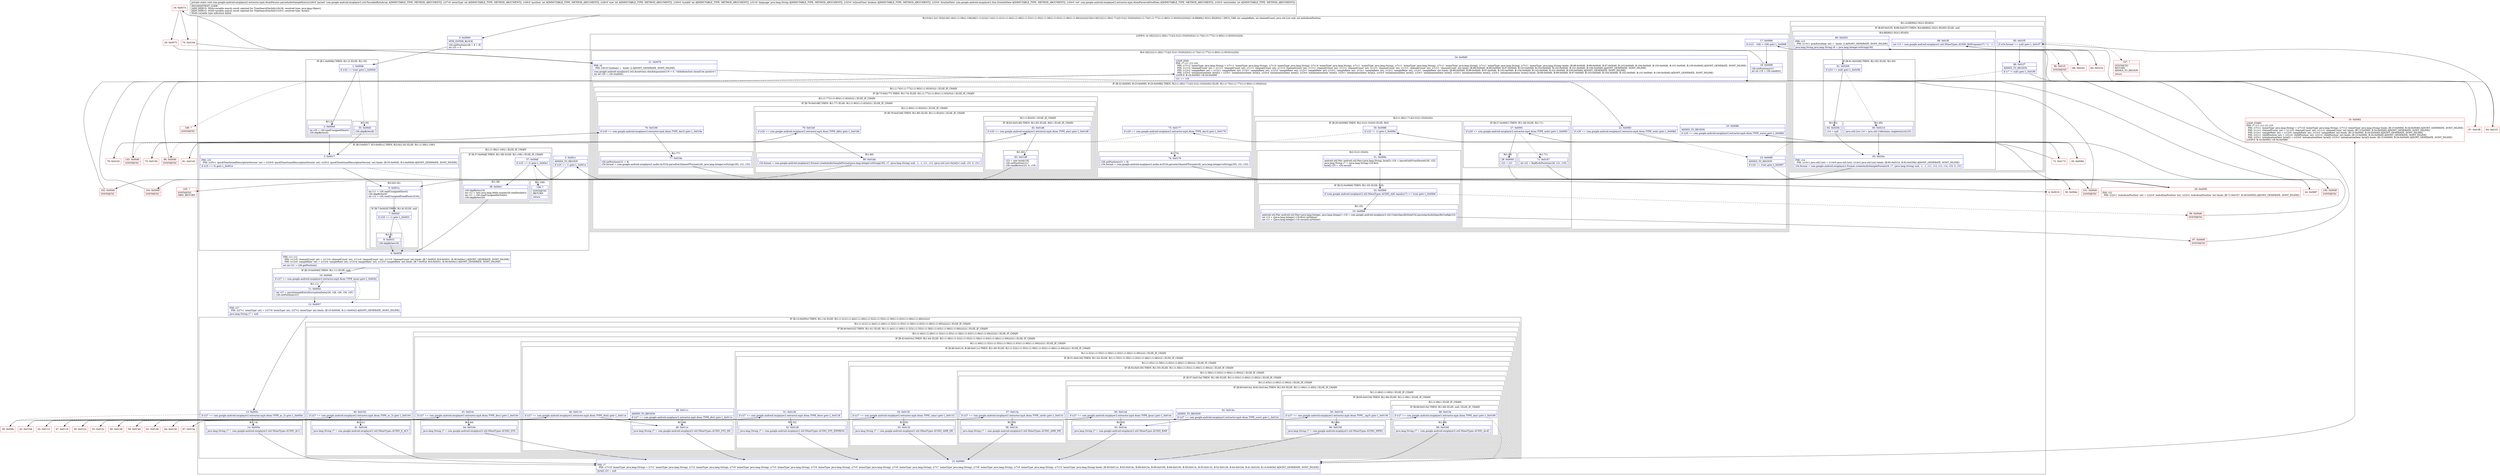 digraph "CFG forcom.google.android.exoplayer2.extractor.mp4.AtomParsers.parseAudioSampleEntry(Lcom\/google\/android\/exoplayer2\/util\/ParsableByteArray;IIIILjava\/lang\/String;ZLcom\/google\/android\/exoplayer2\/drm\/DrmInitData;Lcom\/google\/android\/exoplayer2\/extractor\/mp4\/AtomParsers$StsdData;I)V" {
subgraph cluster_Region_1424736695 {
label = "R(10:0|(1:2)(1:35)|(2:6|(1:8))(1:(1:38)(1:106))|9|(1:11)|12|(1:14)(1:(1:41)(1:(1:44)(1:(1:49)(1:(1:52)(1:(1:55)(1:(1:58)(1:(1:63)(1:(1:66)(1:(1:69))))))))))|15|(4:18|21|(2:(1:28)(1:71)|(2:31|(1:33)(0))(0))(1:(1:74)(1:(1:77)(1:(1:80)(1:(1:83)(0)))))|34)|(1:(4:88|90|(1:92)(1:95)|93))) | DECL_VAR: int sampleRate, int channelCount, java.util.List null, int esdsAtomPosition\l";
node [shape=record,color=blue];
Node_0 [shape=record,label="{0\:\ 0x0000|MTH_ENTER_BLOCK\l|r26.setPosition(r28 + 8 + 8)\lint r25 = 0\l}"];
subgraph cluster_IfRegion_1902882381 {
label = "IF [B:1:0x000b] THEN: R(1:2) ELSE: R(1:35)";
node [shape=record,color=blue];
Node_1 [shape=record,label="{1\:\ 0x000b|if (r32 == true) goto L_0x000d\l}"];
subgraph cluster_Region_1384756033 {
label = "R(1:2)";
node [shape=record,color=blue];
Node_2 [shape=record,label="{2\:\ 0x000d|int r25 = r26.readUnsignedShort()\lr26.skipBytes(6)\l}"];
}
subgraph cluster_Region_994491485 {
label = "R(1:35)";
node [shape=record,color=blue];
Node_35 [shape=record,label="{35\:\ 0x00d3|r26.skipBytes(8)\l}"];
}
}
subgraph cluster_IfRegion_1715736328 {
label = "IF [B:3:0x0017, B:5:0x001c] THEN: R(2:6|(1:8)) ELSE: R(1:(1:38)(1:106))";
node [shape=record,color=blue];
Node_3 [shape=record,label="{3\:\ 0x0017|PHI: r25 \l  PHI: (r25v1 'quickTimeSoundDescriptionVersion' int) = (r25v0 'quickTimeSoundDescriptionVersion' int), (r25v2 'quickTimeSoundDescriptionVersion' int) binds: [B:35:0x00d3, B:2:0x000d] A[DONT_GENERATE, DONT_INLINE]\l|if (r25 == 0) goto L_0x001e\l}"];
Node_5 [shape=record,label="{5\:\ 0x001c|ADDED_TO_REGION\l|if (r25 == 1) goto L_0x001e\l}"];
subgraph cluster_Region_1612057173 {
label = "R(2:6|(1:8))";
node [shape=record,color=blue];
Node_6 [shape=record,label="{6\:\ 0x001e|int r11 = r26.readUnsignedShort()\lr26.skipBytes(6)\lint r12 = r26.readUnsignedFixedPoint1616()\l}"];
subgraph cluster_IfRegion_864836518 {
label = "IF [B:7:0x002f] THEN: R(1:8) ELSE: null";
node [shape=record,color=blue];
Node_7 [shape=record,label="{7\:\ 0x002f|if (r25 == 1) goto L_0x0031\l}"];
subgraph cluster_Region_1422583111 {
label = "R(1:8)";
node [shape=record,color=blue];
Node_8 [shape=record,label="{8\:\ 0x0031|r26.skipBytes(16)\l}"];
}
}
}
subgraph cluster_Region_1512741503 {
label = "R(1:(1:38)(1:106)) | ELSE_IF_CHAIN\l";
node [shape=record,color=blue];
subgraph cluster_IfRegion_962642457 {
label = "IF [B:37:0x00df] THEN: R(1:38) ELSE: R(1:106) | ELSE_IF_CHAIN\l";
node [shape=record,color=blue];
Node_37 [shape=record,label="{37\:\ 0x00df|if (r25 == 2) goto L_0x00e1\l}"];
subgraph cluster_Region_823540890 {
label = "R(1:38)";
node [shape=record,color=blue];
Node_38 [shape=record,label="{38\:\ 0x00e1|r26.skipBytes(16)\lint r12 = (int) java.lang.Math.round(r26.readDouble())\lint r11 = r26.readUnsignedIntToInt()\lr26.skipBytes(20)\l}"];
}
subgraph cluster_Region_1981763249 {
label = "R(1:106)";
node [shape=record,color=blue];
Node_106 [shape=record,label="{106\:\ ?|SYNTHETIC\lRETURN\l|return\l}"];
}
}
}
}
Node_9 [shape=record,label="{9\:\ 0x0038|PHI: r11 r12 \l  PHI: (r11v0 'channelCount' int) = (r11v4 'channelCount' int), (r11v4 'channelCount' int), (r11v5 'channelCount' int) binds: [B:7:0x002f, B:8:0x0031, B:38:0x00e1] A[DONT_GENERATE, DONT_INLINE]\l  PHI: (r12v0 'sampleRate' int) = (r12v4 'sampleRate' int), (r12v4 'sampleRate' int), (r12v5 'sampleRate' int) binds: [B:7:0x002f, B:8:0x0031, B:38:0x00e1] A[DONT_GENERATE, DONT_INLINE]\l|int int r21 = r26.getPosition()\l}"];
subgraph cluster_IfRegion_2016784507 {
label = "IF [B:10:0x0040] THEN: R(1:11) ELSE: null";
node [shape=record,color=blue];
Node_10 [shape=record,label="{10\:\ 0x0040|if (r27 == com.google.android.exoplayer2.extractor.mp4.Atom.TYPE_enca) goto L_0x0042\l}"];
subgraph cluster_Region_1260312250 {
label = "R(1:11)";
node [shape=record,color=blue];
Node_11 [shape=record,label="{11\:\ 0x0042|int r27 = parseSampleEntryEncryptionData(r26, r28, r29, r34, r35)\lr26.setPosition(r21)\l}"];
}
}
Node_12 [shape=record,label="{12\:\ 0x0057|PHI: r27 \l  PHI: (r27v1 'atomType' int) = (r27v0 'atomType' int), (r27v2 'atomType' int) binds: [B:10:0x0040, B:11:0x0042] A[DONT_GENERATE, DONT_INLINE]\l|java.lang.String r7 = null\l}"];
subgraph cluster_IfRegion_2077659879 {
label = "IF [B:13:0x005c] THEN: R(1:14) ELSE: R(1:(1:41)(1:(1:44)(1:(1:49)(1:(1:52)(1:(1:55)(1:(1:58)(1:(1:63)(1:(1:66)(1:(1:69))))))))))";
node [shape=record,color=blue];
Node_13 [shape=record,label="{13\:\ 0x005c|if (r27 == com.google.android.exoplayer2.extractor.mp4.Atom.TYPE_ac_3) goto L_0x005e\l}"];
subgraph cluster_Region_542845162 {
label = "R(1:14)";
node [shape=record,color=blue];
Node_14 [shape=record,label="{14\:\ 0x005e|java.lang.String r7 = com.google.android.exoplayer2.util.MimeTypes.AUDIO_AC3\l}"];
}
subgraph cluster_Region_1965102720 {
label = "R(1:(1:41)(1:(1:44)(1:(1:49)(1:(1:52)(1:(1:55)(1:(1:58)(1:(1:63)(1:(1:66)(1:(1:69)))))))))) | ELSE_IF_CHAIN\l";
node [shape=record,color=blue];
subgraph cluster_IfRegion_2043126867 {
label = "IF [B:40:0x0102] THEN: R(1:41) ELSE: R(1:(1:44)(1:(1:49)(1:(1:52)(1:(1:55)(1:(1:58)(1:(1:63)(1:(1:66)(1:(1:69))))))))) | ELSE_IF_CHAIN\l";
node [shape=record,color=blue];
Node_40 [shape=record,label="{40\:\ 0x0102|if (r27 == com.google.android.exoplayer2.extractor.mp4.Atom.TYPE_ec_3) goto L_0x0104\l}"];
subgraph cluster_Region_1917114243 {
label = "R(1:41)";
node [shape=record,color=blue];
Node_41 [shape=record,label="{41\:\ 0x0104|java.lang.String r7 = com.google.android.exoplayer2.util.MimeTypes.AUDIO_E_AC3\l}"];
}
subgraph cluster_Region_740586872 {
label = "R(1:(1:44)(1:(1:49)(1:(1:52)(1:(1:55)(1:(1:58)(1:(1:63)(1:(1:66)(1:(1:69))))))))) | ELSE_IF_CHAIN\l";
node [shape=record,color=blue];
subgraph cluster_IfRegion_1663736753 {
label = "IF [B:43:0x010c] THEN: R(1:44) ELSE: R(1:(1:49)(1:(1:52)(1:(1:55)(1:(1:58)(1:(1:63)(1:(1:66)(1:(1:69)))))))) | ELSE_IF_CHAIN\l";
node [shape=record,color=blue];
Node_43 [shape=record,label="{43\:\ 0x010c|if (r27 == com.google.android.exoplayer2.extractor.mp4.Atom.TYPE_dtsc) goto L_0x010e\l}"];
subgraph cluster_Region_477563040 {
label = "R(1:44)";
node [shape=record,color=blue];
Node_44 [shape=record,label="{44\:\ 0x010e|java.lang.String r7 = com.google.android.exoplayer2.util.MimeTypes.AUDIO_DTS\l}"];
}
subgraph cluster_Region_507647042 {
label = "R(1:(1:49)(1:(1:52)(1:(1:55)(1:(1:58)(1:(1:63)(1:(1:66)(1:(1:69)))))))) | ELSE_IF_CHAIN\l";
node [shape=record,color=blue];
subgraph cluster_IfRegion_1524883173 {
label = "IF [B:46:0x0116, B:48:0x011c] THEN: R(1:49) ELSE: R(1:(1:52)(1:(1:55)(1:(1:58)(1:(1:63)(1:(1:66)(1:(1:69))))))) | ELSE_IF_CHAIN\l";
node [shape=record,color=blue];
Node_46 [shape=record,label="{46\:\ 0x0116|if (r27 == com.google.android.exoplayer2.extractor.mp4.Atom.TYPE_dtsh) goto L_0x011e\l}"];
Node_48 [shape=record,label="{48\:\ 0x011c|ADDED_TO_REGION\l|if (r27 == com.google.android.exoplayer2.extractor.mp4.Atom.TYPE_dtsl) goto L_0x011e\l}"];
subgraph cluster_Region_777996583 {
label = "R(1:49)";
node [shape=record,color=blue];
Node_49 [shape=record,label="{49\:\ 0x011e|java.lang.String r7 = com.google.android.exoplayer2.util.MimeTypes.AUDIO_DTS_HD\l}"];
}
subgraph cluster_Region_1432616820 {
label = "R(1:(1:52)(1:(1:55)(1:(1:58)(1:(1:63)(1:(1:66)(1:(1:69))))))) | ELSE_IF_CHAIN\l";
node [shape=record,color=blue];
subgraph cluster_IfRegion_1654849914 {
label = "IF [B:51:0x0126] THEN: R(1:52) ELSE: R(1:(1:55)(1:(1:58)(1:(1:63)(1:(1:66)(1:(1:69)))))) | ELSE_IF_CHAIN\l";
node [shape=record,color=blue];
Node_51 [shape=record,label="{51\:\ 0x0126|if (r27 == com.google.android.exoplayer2.extractor.mp4.Atom.TYPE_dtse) goto L_0x0128\l}"];
subgraph cluster_Region_901923601 {
label = "R(1:52)";
node [shape=record,color=blue];
Node_52 [shape=record,label="{52\:\ 0x0128|java.lang.String r7 = com.google.android.exoplayer2.util.MimeTypes.AUDIO_DTS_EXPRESS\l}"];
}
subgraph cluster_Region_1825438056 {
label = "R(1:(1:55)(1:(1:58)(1:(1:63)(1:(1:66)(1:(1:69)))))) | ELSE_IF_CHAIN\l";
node [shape=record,color=blue];
subgraph cluster_IfRegion_672995042 {
label = "IF [B:54:0x0130] THEN: R(1:55) ELSE: R(1:(1:58)(1:(1:63)(1:(1:66)(1:(1:69))))) | ELSE_IF_CHAIN\l";
node [shape=record,color=blue];
Node_54 [shape=record,label="{54\:\ 0x0130|if (r27 == com.google.android.exoplayer2.extractor.mp4.Atom.TYPE_samr) goto L_0x0132\l}"];
subgraph cluster_Region_271366008 {
label = "R(1:55)";
node [shape=record,color=blue];
Node_55 [shape=record,label="{55\:\ 0x0132|java.lang.String r7 = com.google.android.exoplayer2.util.MimeTypes.AUDIO_AMR_NB\l}"];
}
subgraph cluster_Region_1649394890 {
label = "R(1:(1:58)(1:(1:63)(1:(1:66)(1:(1:69))))) | ELSE_IF_CHAIN\l";
node [shape=record,color=blue];
subgraph cluster_IfRegion_404599080 {
label = "IF [B:57:0x013a] THEN: R(1:58) ELSE: R(1:(1:63)(1:(1:66)(1:(1:69)))) | ELSE_IF_CHAIN\l";
node [shape=record,color=blue];
Node_57 [shape=record,label="{57\:\ 0x013a|if (r27 == com.google.android.exoplayer2.extractor.mp4.Atom.TYPE_sawb) goto L_0x013c\l}"];
subgraph cluster_Region_1842373036 {
label = "R(1:58)";
node [shape=record,color=blue];
Node_58 [shape=record,label="{58\:\ 0x013c|java.lang.String r7 = com.google.android.exoplayer2.util.MimeTypes.AUDIO_AMR_WB\l}"];
}
subgraph cluster_Region_454565370 {
label = "R(1:(1:63)(1:(1:66)(1:(1:69)))) | ELSE_IF_CHAIN\l";
node [shape=record,color=blue];
subgraph cluster_IfRegion_1542627965 {
label = "IF [B:60:0x0144, B:62:0x014a] THEN: R(1:63) ELSE: R(1:(1:66)(1:(1:69))) | ELSE_IF_CHAIN\l";
node [shape=record,color=blue];
Node_60 [shape=record,label="{60\:\ 0x0144|if (r27 == com.google.android.exoplayer2.extractor.mp4.Atom.TYPE_lpcm) goto L_0x014c\l}"];
Node_62 [shape=record,label="{62\:\ 0x014a|ADDED_TO_REGION\l|if (r27 == com.google.android.exoplayer2.extractor.mp4.Atom.TYPE_sowt) goto L_0x014c\l}"];
subgraph cluster_Region_2052127284 {
label = "R(1:63)";
node [shape=record,color=blue];
Node_63 [shape=record,label="{63\:\ 0x014c|java.lang.String r7 = com.google.android.exoplayer2.util.MimeTypes.AUDIO_RAW\l}"];
}
subgraph cluster_Region_1200047197 {
label = "R(1:(1:66)(1:(1:69))) | ELSE_IF_CHAIN\l";
node [shape=record,color=blue];
subgraph cluster_IfRegion_845560180 {
label = "IF [B:65:0x0154] THEN: R(1:66) ELSE: R(1:(1:69)) | ELSE_IF_CHAIN\l";
node [shape=record,color=blue];
Node_65 [shape=record,label="{65\:\ 0x0154|if (r27 == com.google.android.exoplayer2.extractor.mp4.Atom.TYPE__mp3) goto L_0x0156\l}"];
subgraph cluster_Region_957485528 {
label = "R(1:66)";
node [shape=record,color=blue];
Node_66 [shape=record,label="{66\:\ 0x0156|java.lang.String r7 = com.google.android.exoplayer2.util.MimeTypes.AUDIO_MPEG\l}"];
}
subgraph cluster_Region_1774851343 {
label = "R(1:(1:69)) | ELSE_IF_CHAIN\l";
node [shape=record,color=blue];
subgraph cluster_IfRegion_660972289 {
label = "IF [B:68:0x015e] THEN: R(1:69) ELSE: null | ELSE_IF_CHAIN\l";
node [shape=record,color=blue];
Node_68 [shape=record,label="{68\:\ 0x015e|if (r27 == com.google.android.exoplayer2.extractor.mp4.Atom.TYPE_alac) goto L_0x0160\l}"];
subgraph cluster_Region_677492049 {
label = "R(1:69)";
node [shape=record,color=blue];
Node_69 [shape=record,label="{69\:\ 0x0160|java.lang.String r7 = com.google.android.exoplayer2.util.MimeTypes.AUDIO_ALAC\l}"];
}
}
}
}
}
}
}
}
}
}
}
}
}
}
}
}
}
}
}
}
Node_15 [shape=record,label="{15\:\ 0x0060|PHI: r7 \l  PHI: (r7v10 'mimeType' java.lang.String) = (r7v1 'mimeType' java.lang.String), (r7v2 'mimeType' java.lang.String), (r7v0 'mimeType' java.lang.String), (r7v3 'mimeType' java.lang.String), (r7v4 'mimeType' java.lang.String), (r7v5 'mimeType' java.lang.String), (r7v6 'mimeType' java.lang.String), (r7v7 'mimeType' java.lang.String), (r7v8 'mimeType' java.lang.String), (r7v9 'mimeType' java.lang.String), (r7v15 'mimeType' java.lang.String) binds: [B:49:0x011e, B:63:0x014c, B:68:0x015e, B:69:0x0160, B:66:0x0156, B:58:0x013c, B:55:0x0132, B:52:0x0128, B:44:0x010e, B:41:0x0104, B:14:0x005e] A[DONT_GENERATE, DONT_INLINE]\l|byte[] r23 = null\l}"];
subgraph cluster_LoopRegion_462039342 {
label = "LOOP:0: (4:18|21|(2:(1:28)(1:71)|(2:31|(1:33)(0))(0))(1:(1:74)(1:(1:77)(1:(1:80)(1:(1:83)(0)))))|34)";
node [shape=record,color=blue];
Node_17 [shape=record,label="{17\:\ 0x0066|if ((r21 \- r28) \< r29) goto L_0x0068\l}"];
subgraph cluster_Region_240730283 {
label = "R(4:18|21|(2:(1:28)(1:71)|(2:31|(1:33)(0))(0))(1:(1:74)(1:(1:77)(1:(1:80)(1:(1:83)(0)))))|34)";
node [shape=record,color=blue];
Node_18 [shape=record,label="{18\:\ 0x0068|r26.setPosition(r21)\lint int r19 = r26.readInt()\l}"];
Node_21 [shape=record,label="{21\:\ 0x0076|PHI: r6 \l  PHI: (r6v23 boolean) =  binds: [] A[DONT_GENERATE, DONT_INLINE]\l|com.google.android.exoplayer2.util.Assertions.checkArgument(r19 \> 0, \"childAtomSize should be positive\")\lint int r20 = r26.readInt()\l}"];
subgraph cluster_IfRegion_2022233819 {
label = "IF [B:22:0x0083, B:23:0x0085, B:25:0x008b] THEN: R(2:(1:28)(1:71)|(2:31|(1:33)(0))(0)) ELSE: R(1:(1:74)(1:(1:77)(1:(1:80)(1:(1:83)(0)))))";
node [shape=record,color=blue];
Node_22 [shape=record,label="{22\:\ 0x0083|if (r20 == com.google.android.exoplayer2.extractor.mp4.Atom.TYPE_esds) goto L_0x008d\l}"];
Node_23 [shape=record,label="{23\:\ 0x0085|ADDED_TO_REGION\l|if (r32 == true) goto L_0x0087\l}"];
Node_25 [shape=record,label="{25\:\ 0x008b|ADDED_TO_REGION\l|if (r20 == com.google.android.exoplayer2.extractor.mp4.Atom.TYPE_wave) goto L_0x008d\l}"];
subgraph cluster_Region_1513995804 {
label = "R(2:(1:28)(1:71)|(2:31|(1:33)(0))(0))";
node [shape=record,color=blue];
subgraph cluster_IfRegion_1132312462 {
label = "IF [B:27:0x0091] THEN: R(1:28) ELSE: R(1:71)";
node [shape=record,color=blue];
Node_27 [shape=record,label="{27\:\ 0x0091|if (r20 == com.google.android.exoplayer2.extractor.mp4.Atom.TYPE_esds) goto L_0x0093\l}"];
subgraph cluster_Region_469251113 {
label = "R(1:28)";
node [shape=record,color=blue];
Node_28 [shape=record,label="{28\:\ 0x0093|r22 = r21\l}"];
}
subgraph cluster_Region_1600152549 {
label = "R(1:71)";
node [shape=record,color=blue];
Node_71 [shape=record,label="{71\:\ 0x0167|int r22 = findEsdsPosition(r26, r21, r19)\l}"];
}
}
subgraph cluster_IfRegion_1494450614 {
label = "IF [B:30:0x0098] THEN: R(2:31|(1:33)(0)) ELSE: R(0)";
node [shape=record,color=blue];
Node_30 [shape=record,label="{30\:\ 0x0098|if (r22 != \-1) goto L_0x009a\l}"];
subgraph cluster_Region_128330180 {
label = "R(2:31|(1:33)(0))";
node [shape=record,color=blue];
Node_31 [shape=record,label="{31\:\ 0x009a|android.util.Pair android.util.Pair\<java.lang.String, byte[]\> r24 = parseEsdsFromParent(r26, r22)\ljava.lang.String r7 = (java.lang.String) r24.first\lbyte[] r23 = r24.second\l}"];
subgraph cluster_IfRegion_534422024 {
label = "IF [B:32:0x00b6] THEN: R(1:33) ELSE: R(0)";
node [shape=record,color=blue];
Node_32 [shape=record,label="{32\:\ 0x00b6|if (com.google.android.exoplayer2.util.MimeTypes.AUDIO_AAC.equals(r7) == true) goto L_0x00b8\l}"];
subgraph cluster_Region_653028815 {
label = "R(1:33)";
node [shape=record,color=blue];
Node_33 [shape=record,label="{33\:\ 0x00b8|android.util.Pair android.util.Pair\<java.lang.Integer, java.lang.Integer\> r18 = com.google.android.exoplayer2.util.CodecSpecificDataUtil.parseAacAudioSpecificConfig(r23)\lint r12 = ((java.lang.Integer) r18.first).intValue()\lint r11 = ((java.lang.Integer) r18.second).intValue()\l}"];
}
subgraph cluster_Region_1623758326 {
label = "R(0)";
node [shape=record,color=blue];
}
}
}
subgraph cluster_Region_1782533957 {
label = "R(0)";
node [shape=record,color=blue];
}
}
}
subgraph cluster_Region_1564852544 {
label = "R(1:(1:74)(1:(1:77)(1:(1:80)(1:(1:83)(0))))) | ELSE_IF_CHAIN\l";
node [shape=record,color=blue];
subgraph cluster_IfRegion_80832019 {
label = "IF [B:73:0x0177] THEN: R(1:74) ELSE: R(1:(1:77)(1:(1:80)(1:(1:83)(0)))) | ELSE_IF_CHAIN\l";
node [shape=record,color=blue];
Node_73 [shape=record,label="{73\:\ 0x0177|if (r20 == com.google.android.exoplayer2.extractor.mp4.Atom.TYPE_dac3) goto L_0x0179\l}"];
subgraph cluster_Region_1660339637 {
label = "R(1:74)";
node [shape=record,color=blue];
Node_74 [shape=record,label="{74\:\ 0x0179|r26.setPosition(r21 + 8)\lr34.format = com.google.android.exoplayer2.audio.Ac3Util.parseAc3AnnexFFormat(r26, java.lang.Integer.toString(r30), r31, r33)\l}"];
}
subgraph cluster_Region_404677999 {
label = "R(1:(1:77)(1:(1:80)(1:(1:83)(0)))) | ELSE_IF_CHAIN\l";
node [shape=record,color=blue];
subgraph cluster_IfRegion_1911538961 {
label = "IF [B:76:0x0198] THEN: R(1:77) ELSE: R(1:(1:80)(1:(1:83)(0))) | ELSE_IF_CHAIN\l";
node [shape=record,color=blue];
Node_76 [shape=record,label="{76\:\ 0x0198|if (r20 == com.google.android.exoplayer2.extractor.mp4.Atom.TYPE_dec3) goto L_0x019a\l}"];
subgraph cluster_Region_679433116 {
label = "R(1:77)";
node [shape=record,color=blue];
Node_77 [shape=record,label="{77\:\ 0x019a|r26.setPosition(r21 + 8)\lr34.format = com.google.android.exoplayer2.audio.Ac3Util.parseEAc3AnnexFFormat(r26, java.lang.Integer.toString(r30), r31, r33)\l}"];
}
subgraph cluster_Region_1012769983 {
label = "R(1:(1:80)(1:(1:83)(0))) | ELSE_IF_CHAIN\l";
node [shape=record,color=blue];
subgraph cluster_IfRegion_1332734969 {
label = "IF [B:79:0x01b9] THEN: R(1:80) ELSE: R(1:(1:83)(0)) | ELSE_IF_CHAIN\l";
node [shape=record,color=blue];
Node_79 [shape=record,label="{79\:\ 0x01b9|if (r20 == com.google.android.exoplayer2.extractor.mp4.Atom.TYPE_ddts) goto L_0x01bb\l}"];
subgraph cluster_Region_80545353 {
label = "R(1:80)";
node [shape=record,color=blue];
Node_80 [shape=record,label="{80\:\ 0x01bb|r34.format = com.google.android.exoplayer2.Format.createAudioSampleFormat(java.lang.Integer.toString(r30), r7, (java.lang.String) null, \-1, \-1, r11, r12, (java.util.List\<byte[]\>) null, r33, 0, r31)\l}"];
}
subgraph cluster_Region_738754838 {
label = "R(1:(1:83)(0)) | ELSE_IF_CHAIN\l";
node [shape=record,color=blue];
subgraph cluster_IfRegion_1635837021 {
label = "IF [B:82:0x01d6] THEN: R(1:83) ELSE: R(0) | ELSE_IF_CHAIN\l";
node [shape=record,color=blue];
Node_82 [shape=record,label="{82\:\ 0x01d6|if (r20 == com.google.android.exoplayer2.extractor.mp4.Atom.TYPE_alac) goto L_0x01d8\l}"];
subgraph cluster_Region_1920758726 {
label = "R(1:83)";
node [shape=record,color=blue];
Node_83 [shape=record,label="{83\:\ 0x01d8|r23 = new byte[r19]\lr26.setPosition(r21)\lr26.readBytes(r23, 0, r19)\l}"];
}
subgraph cluster_Region_1597245974 {
label = "R(0)";
node [shape=record,color=blue];
}
}
}
}
}
}
}
}
}
}
Node_34 [shape=record,label="{34\:\ 0x00d0|LOOP_END\lPHI: r7 r11 r12 r23 \l  PHI: (r7v12 'mimeType' java.lang.String) = (r7v11 'mimeType' java.lang.String), (r7v14 'mimeType' java.lang.String), (r7v14 'mimeType' java.lang.String), (r7v11 'mimeType' java.lang.String), (r7v11 'mimeType' java.lang.String), (r7v11 'mimeType' java.lang.String), (r7v11 'mimeType' java.lang.String), (r7v11 'mimeType' java.lang.String) binds: [B:98:0x00d0, B:99:0x00d0, B:97:0x00d0, B:103:0x00d0, B:104:0x00d0, B:102:0x00d0, B:101:0x00d0, B:100:0x00d0] A[DONT_GENERATE, DONT_INLINE]\l  PHI: (r11v2 'channelCount' int) = (r11v1 'channelCount' int), (r11v1 'channelCount' int), (r11v3 'channelCount' int), (r11v1 'channelCount' int), (r11v1 'channelCount' int), (r11v1 'channelCount' int), (r11v1 'channelCount' int), (r11v1 'channelCount' int) binds: [B:98:0x00d0, B:99:0x00d0, B:97:0x00d0, B:103:0x00d0, B:104:0x00d0, B:102:0x00d0, B:101:0x00d0, B:100:0x00d0] A[DONT_GENERATE, DONT_INLINE]\l  PHI: (r12v2 'sampleRate' int) = (r12v1 'sampleRate' int), (r12v1 'sampleRate' int), (r12v3 'sampleRate' int), (r12v1 'sampleRate' int), (r12v1 'sampleRate' int), (r12v1 'sampleRate' int), (r12v1 'sampleRate' int), (r12v1 'sampleRate' int) binds: [B:98:0x00d0, B:99:0x00d0, B:97:0x00d0, B:103:0x00d0, B:104:0x00d0, B:102:0x00d0, B:101:0x00d0, B:100:0x00d0] A[DONT_GENERATE, DONT_INLINE]\l  PHI: (r23v2 'initializationData' byte[]) = (r23v1 'initializationData' byte[]), (r23v4 'initializationData' byte[]), (r23v4 'initializationData' byte[]), (r23v1 'initializationData' byte[]), (r23v5 'initializationData' byte[]), (r23v1 'initializationData' byte[]), (r23v1 'initializationData' byte[]), (r23v1 'initializationData' byte[]) binds: [B:98:0x00d0, B:99:0x00d0, B:97:0x00d0, B:103:0x00d0, B:104:0x00d0, B:102:0x00d0, B:101:0x00d0, B:100:0x00d0] A[DONT_GENERATE, DONT_INLINE]\lLOOP:0: B:16:0x0062\-\>B:34:0x00d0\l|r21 += r19\l}"];
}
}
subgraph cluster_Region_820947202 {
label = "R(1:(4:88|90|(1:92)(1:95)|93))";
node [shape=record,color=blue];
subgraph cluster_IfRegion_1356935580 {
label = "IF [B:85:0x01f5, B:86:0x01f7] THEN: R(4:88|90|(1:92)(1:95)|93) ELSE: null";
node [shape=record,color=blue];
Node_85 [shape=record,label="{85\:\ 0x01f5|if (r34.format == null) goto L_0x01f7\l}"];
Node_86 [shape=record,label="{86\:\ 0x01f7|ADDED_TO_REGION\l|if (r7 != null) goto L_0x01f9\l}"];
subgraph cluster_Region_1723845197 {
label = "R(4:88|90|(1:92)(1:95)|93)";
node [shape=record,color=blue];
Node_88 [shape=record,label="{88\:\ 0x01ff|int r13 = com.google.android.exoplayer2.util.MimeTypes.AUDIO_RAW.equals(r7) ? 2 : \-1\l}"];
Node_90 [shape=record,label="{90\:\ 0x0202|PHI: r13 \l  PHI: (r13v1 'pcmEncoding' int) =  binds: [] A[DONT_GENERATE, DONT_INLINE]\l|java.lang.String java.lang.String r6 = java.lang.Integer.toString(r30)\l}"];
subgraph cluster_IfRegion_1934168308 {
label = "IF [B:91:0x0209] THEN: R(1:92) ELSE: R(1:95)";
node [shape=record,color=blue];
Node_91 [shape=record,label="{91\:\ 0x0209|if (r23 == null) goto L_0x020b\l}"];
subgraph cluster_Region_847837280 {
label = "R(1:92)";
node [shape=record,color=blue];
Node_92 [shape=record,label="{92\:\ 0x020b|r14 = null\l}"];
}
subgraph cluster_Region_721265360 {
label = "R(1:95)";
node [shape=record,color=blue];
Node_95 [shape=record,label="{95\:\ 0x021d|java.util.List r14 = java.util.Collections.singletonList(r23)\l}"];
}
}
Node_93 [shape=record,label="{93\:\ 0x020c|PHI: r14 \l  PHI: (r14v1 java.util.List) = (r14v0 java.util.List), (r14v2 java.util.List) binds: [B:95:0x021d, B:92:0x020b] A[DONT_GENERATE, DONT_INLINE]\l|r34.format = com.google.android.exoplayer2.Format.createAudioSampleFormat(r6, r7, (java.lang.String) null, \-1, \-1, r11, r12, r13, r14, r33, 0, r31)\l}"];
}
}
}
}
Node_4 [shape=record,color=red,label="{4\:\ 0x0019}"];
Node_16 [shape=record,color=red,label="{16\:\ 0x0062|LOOP_START\lPHI: r7 r11 r12 r21 r23 \l  PHI: (r7v11 'mimeType' java.lang.String) = (r7v10 'mimeType' java.lang.String), (r7v12 'mimeType' java.lang.String) binds: [B:15:0x0060, B:34:0x00d0] A[DONT_GENERATE, DONT_INLINE]\l  PHI: (r11v1 'channelCount' int) = (r11v0 'channelCount' int), (r11v2 'channelCount' int) binds: [B:15:0x0060, B:34:0x00d0] A[DONT_GENERATE, DONT_INLINE]\l  PHI: (r12v1 'sampleRate' int) = (r12v0 'sampleRate' int), (r12v2 'sampleRate' int) binds: [B:15:0x0060, B:34:0x00d0] A[DONT_GENERATE, DONT_INLINE]\l  PHI: (r21v1 'childPosition' int) = (r21v0 'childPosition' int), (r21v2 'childPosition' int) binds: [B:15:0x0060, B:34:0x00d0] A[DONT_GENERATE, DONT_INLINE]\l  PHI: (r23v1 'initializationData' byte[]) = (r23v0 'initializationData' byte[]), (r23v2 'initializationData' byte[]) binds: [B:15:0x0060, B:34:0x00d0] A[DONT_GENERATE, DONT_INLINE]\lLOOP:0: B:16:0x0062\-\>B:34:0x00d0\l}"];
Node_19 [shape=record,color=red,label="{19\:\ 0x0073}"];
Node_20 [shape=record,color=red,label="{20\:\ 0x0075}"];
Node_24 [shape=record,color=red,label="{24\:\ 0x0087}"];
Node_26 [shape=record,color=red,label="{26\:\ 0x008d}"];
Node_29 [shape=record,color=red,label="{29\:\ 0x0095|PHI: r22 \l  PHI: (r22v1 'esdsAtomPosition' int) = (r22v0 'esdsAtomPosition' int), (r22v2 'esdsAtomPosition' int) binds: [B:71:0x0167, B:28:0x0093] A[DONT_GENERATE, DONT_INLINE]\l}"];
Node_36 [shape=record,color=red,label="{36\:\ 0x00dc}"];
Node_39 [shape=record,color=red,label="{39\:\ 0x00fe}"];
Node_42 [shape=record,color=red,label="{42\:\ 0x0108}"];
Node_45 [shape=record,color=red,label="{45\:\ 0x0112}"];
Node_47 [shape=record,color=red,label="{47\:\ 0x0118}"];
Node_50 [shape=record,color=red,label="{50\:\ 0x0122}"];
Node_53 [shape=record,color=red,label="{53\:\ 0x012c}"];
Node_56 [shape=record,color=red,label="{56\:\ 0x0136}"];
Node_59 [shape=record,color=red,label="{59\:\ 0x0140}"];
Node_61 [shape=record,color=red,label="{61\:\ 0x0146}"];
Node_64 [shape=record,color=red,label="{64\:\ 0x0150}"];
Node_67 [shape=record,color=red,label="{67\:\ 0x015a}"];
Node_70 [shape=record,color=red,label="{70\:\ 0x0164}"];
Node_72 [shape=record,color=red,label="{72\:\ 0x0173}"];
Node_75 [shape=record,color=red,label="{75\:\ 0x0194}"];
Node_78 [shape=record,color=red,label="{78\:\ 0x01b5}"];
Node_81 [shape=record,color=red,label="{81\:\ 0x01d2}"];
Node_84 [shape=record,color=red,label="{84\:\ 0x01f1}"];
Node_87 [shape=record,color=red,label="{87\:\ 0x01f9}"];
Node_89 [shape=record,color=red,label="{89\:\ 0x0201}"];
Node_94 [shape=record,color=red,label="{94\:\ 0x021b}"];
Node_96 [shape=record,color=red,label="{96\:\ 0x01f1|SYNTHETIC\l}"];
Node_97 [shape=record,color=red,label="{97\:\ 0x00d0|SYNTHETIC\l}"];
Node_98 [shape=record,color=red,label="{98\:\ 0x00d0|SYNTHETIC\l}"];
Node_99 [shape=record,color=red,label="{99\:\ 0x00d0|SYNTHETIC\l}"];
Node_100 [shape=record,color=red,label="{100\:\ 0x00d0|SYNTHETIC\l}"];
Node_101 [shape=record,color=red,label="{101\:\ 0x00d0|SYNTHETIC\l}"];
Node_102 [shape=record,color=red,label="{102\:\ 0x00d0|SYNTHETIC\l}"];
Node_103 [shape=record,color=red,label="{103\:\ 0x00d0|SYNTHETIC\l}"];
Node_104 [shape=record,color=red,label="{104\:\ 0x00d0|SYNTHETIC\l}"];
Node_105 [shape=record,color=red,label="{105\:\ ?|SYNTHETIC\lORIG_RETURN\l}"];
Node_107 [shape=record,color=red,label="{107\:\ ?|SYNTHETIC\lRETURN\lADDED_TO_REGION\l|return\l}"];
Node_108 [shape=record,color=red,label="{108\:\ ?|SYNTHETIC\l}"];
MethodNode[shape=record,label="{private static void com.google.android.exoplayer2.extractor.mp4.AtomParsers.parseAudioSampleEntry((r26v0 'parent' com.google.android.exoplayer2.util.ParsableByteArray A[IMMUTABLE_TYPE, METHOD_ARGUMENT]), (r27v0 'atomType' int A[IMMUTABLE_TYPE, METHOD_ARGUMENT]), (r28v0 'position' int A[IMMUTABLE_TYPE, METHOD_ARGUMENT]), (r29v0 'size' int A[IMMUTABLE_TYPE, METHOD_ARGUMENT]), (r30v0 'trackId' int A[IMMUTABLE_TYPE, METHOD_ARGUMENT]), (r31v0 'language' java.lang.String A[IMMUTABLE_TYPE, METHOD_ARGUMENT]), (r32v0 'isQuickTime' boolean A[IMMUTABLE_TYPE, METHOD_ARGUMENT]), (r33v0 'drmInitData' com.google.android.exoplayer2.drm.DrmInitData A[IMMUTABLE_TYPE, METHOD_ARGUMENT]), (r34v0 'out' com.google.android.exoplayer2.extractor.mp4.AtomParsers$StsdData A[IMMUTABLE_TYPE, METHOD_ARGUMENT]), (r35v0 'entryIndex' int A[IMMUTABLE_TYPE, METHOD_ARGUMENT]))  | INCONSISTENT_CODE\lJADX DEBUG: Multi\-variable search result rejected for TypeSearchVarInfo\{r0v26, resolved type: java.lang.Object\}\lJADX DEBUG: Multi\-variable search result rejected for TypeSearchVarInfo\{r23v3, resolved type: byte[]\}\lMulti\-variable type inference failed\l}"];
MethodNode -> Node_0;
Node_0 -> Node_1;
Node_1 -> Node_2;
Node_1 -> Node_35[style=dashed];
Node_2 -> Node_3;
Node_35 -> Node_3;
Node_3 -> Node_4[style=dashed];
Node_3 -> Node_6;
Node_5 -> Node_6;
Node_5 -> Node_36[style=dashed];
Node_6 -> Node_7;
Node_7 -> Node_8;
Node_7 -> Node_9[style=dashed];
Node_8 -> Node_9;
Node_37 -> Node_38;
Node_37 -> Node_106[style=dashed];
Node_38 -> Node_9;
Node_9 -> Node_10;
Node_10 -> Node_11;
Node_10 -> Node_12[style=dashed];
Node_11 -> Node_12;
Node_12 -> Node_13;
Node_13 -> Node_14;
Node_13 -> Node_39[style=dashed];
Node_14 -> Node_15;
Node_40 -> Node_41;
Node_40 -> Node_42[style=dashed];
Node_41 -> Node_15;
Node_43 -> Node_44;
Node_43 -> Node_45[style=dashed];
Node_44 -> Node_15;
Node_46 -> Node_47[style=dashed];
Node_46 -> Node_49;
Node_48 -> Node_49;
Node_48 -> Node_50[style=dashed];
Node_49 -> Node_15;
Node_51 -> Node_52;
Node_51 -> Node_53[style=dashed];
Node_52 -> Node_15;
Node_54 -> Node_55;
Node_54 -> Node_56[style=dashed];
Node_55 -> Node_15;
Node_57 -> Node_58;
Node_57 -> Node_59[style=dashed];
Node_58 -> Node_15;
Node_60 -> Node_61[style=dashed];
Node_60 -> Node_63;
Node_62 -> Node_63;
Node_62 -> Node_64[style=dashed];
Node_63 -> Node_15;
Node_65 -> Node_66;
Node_65 -> Node_67[style=dashed];
Node_66 -> Node_15;
Node_68 -> Node_15[style=dashed];
Node_68 -> Node_69;
Node_69 -> Node_15;
Node_15 -> Node_16;
Node_17 -> Node_18;
Node_17 -> Node_96[style=dashed];
Node_18 -> Node_19;
Node_21 -> Node_22;
Node_22 -> Node_23[style=dashed];
Node_22 -> Node_26;
Node_23 -> Node_24;
Node_23 -> Node_72[style=dashed];
Node_25 -> Node_26;
Node_25 -> Node_72[style=dashed];
Node_27 -> Node_28;
Node_27 -> Node_71[style=dashed];
Node_28 -> Node_29;
Node_71 -> Node_29;
Node_30 -> Node_31;
Node_30 -> Node_98[style=dashed];
Node_31 -> Node_32;
Node_32 -> Node_33;
Node_32 -> Node_99[style=dashed];
Node_33 -> Node_97;
Node_73 -> Node_74;
Node_73 -> Node_75[style=dashed];
Node_74 -> Node_100;
Node_76 -> Node_77;
Node_76 -> Node_78[style=dashed];
Node_77 -> Node_101;
Node_79 -> Node_80;
Node_79 -> Node_81[style=dashed];
Node_80 -> Node_102;
Node_82 -> Node_83;
Node_82 -> Node_103[style=dashed];
Node_83 -> Node_104;
Node_34 -> Node_16;
Node_85 -> Node_86;
Node_85 -> Node_107[style=dashed];
Node_86 -> Node_87;
Node_86 -> Node_108[style=dashed];
Node_88 -> Node_89;
Node_88 -> Node_94;
Node_90 -> Node_91;
Node_91 -> Node_92;
Node_91 -> Node_95[style=dashed];
Node_92 -> Node_93;
Node_95 -> Node_93;
Node_93 -> Node_105;
Node_4 -> Node_5;
Node_16 -> Node_17;
Node_19 -> Node_20;
Node_19 -> Node_70;
Node_20 -> Node_21;
Node_24 -> Node_25;
Node_26 -> Node_27;
Node_29 -> Node_30;
Node_36 -> Node_37;
Node_39 -> Node_40;
Node_42 -> Node_43;
Node_45 -> Node_46;
Node_47 -> Node_48;
Node_50 -> Node_51;
Node_53 -> Node_54;
Node_56 -> Node_57;
Node_59 -> Node_60;
Node_61 -> Node_62;
Node_64 -> Node_65;
Node_67 -> Node_68;
Node_70 -> Node_21;
Node_72 -> Node_73;
Node_75 -> Node_76;
Node_78 -> Node_79;
Node_81 -> Node_82;
Node_84 -> Node_85;
Node_87 -> Node_88;
Node_89 -> Node_90;
Node_94 -> Node_90;
Node_96 -> Node_84;
Node_97 -> Node_34;
Node_98 -> Node_34;
Node_99 -> Node_34;
Node_100 -> Node_34;
Node_101 -> Node_34;
Node_102 -> Node_34;
Node_103 -> Node_34;
Node_104 -> Node_34;
}

